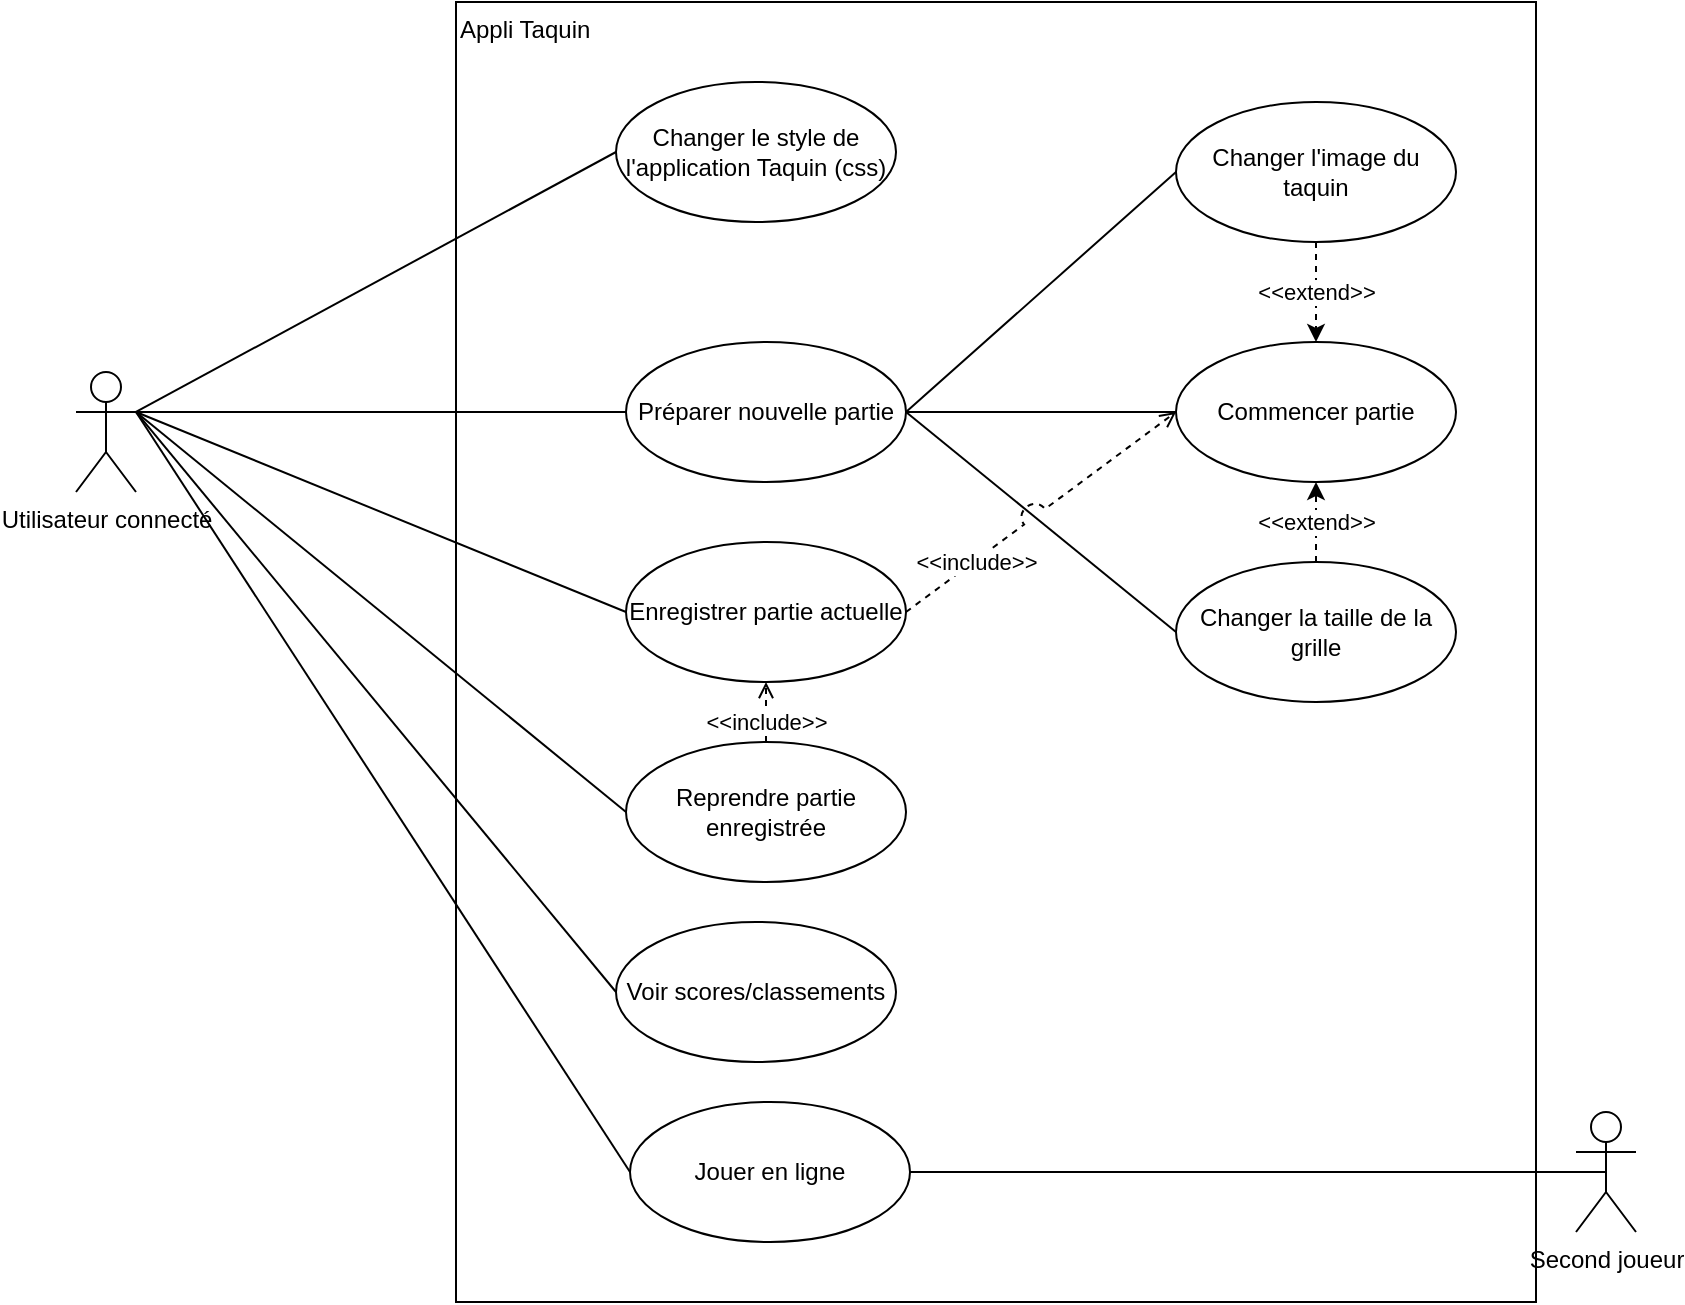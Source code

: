 <mxfile version="13.7.4" type="device"><diagram id="HtavSG9tKs9IYkskBHLj" name="Page-1"><mxGraphModel dx="868" dy="479" grid="1" gridSize="10" guides="1" tooltips="1" connect="1" arrows="1" fold="1" page="1" pageScale="1" pageWidth="827" pageHeight="1169" background="none" math="0" shadow="0"><root><mxCell id="0"/><mxCell id="1" parent="0"/><mxCell id="5iEE5CJu3XW8mEWYPceY-4" value="&lt;div&gt;Appli Taquin&lt;/div&gt;" style="html=1;align=left;verticalAlign=top;" parent="1" vertex="1"><mxGeometry x="280" y="370" width="540" height="650" as="geometry"/></mxCell><mxCell id="gWeK60J27i3HBwq5DXVA-22" style="rounded=0;orthogonalLoop=1;jettySize=auto;html=1;exitX=1;exitY=0.333;exitDx=0;exitDy=0;exitPerimeter=0;entryX=0;entryY=0.5;entryDx=0;entryDy=0;endArrow=none;endFill=0;" edge="1" parent="1" source="gWeK60J27i3HBwq5DXVA-1" target="gWeK60J27i3HBwq5DXVA-20"><mxGeometry relative="1" as="geometry"/></mxCell><mxCell id="gWeK60J27i3HBwq5DXVA-23" style="rounded=0;orthogonalLoop=1;jettySize=auto;html=1;exitX=1;exitY=0.5;exitDx=0;exitDy=0;entryX=0;entryY=0.5;entryDx=0;entryDy=0;endArrow=none;endFill=0;" edge="1" parent="1" source="gWeK60J27i3HBwq5DXVA-15" target="gWeK60J27i3HBwq5DXVA-19"><mxGeometry relative="1" as="geometry"/></mxCell><mxCell id="gWeK60J27i3HBwq5DXVA-24" style="rounded=0;orthogonalLoop=1;jettySize=auto;html=1;exitX=1;exitY=0.333;exitDx=0;exitDy=0;exitPerimeter=0;entryX=0;entryY=0.5;entryDx=0;entryDy=0;endArrow=none;endFill=0;" edge="1" parent="1" source="gWeK60J27i3HBwq5DXVA-1" target="gWeK60J27i3HBwq5DXVA-15"><mxGeometry relative="1" as="geometry"/></mxCell><mxCell id="gWeK60J27i3HBwq5DXVA-25" style="rounded=0;orthogonalLoop=1;jettySize=auto;html=1;exitX=1;exitY=0.333;exitDx=0;exitDy=0;exitPerimeter=0;entryX=0;entryY=0.5;entryDx=0;entryDy=0;endArrow=none;endFill=0;" edge="1" parent="1" source="gWeK60J27i3HBwq5DXVA-1" target="gWeK60J27i3HBwq5DXVA-16"><mxGeometry relative="1" as="geometry"/></mxCell><mxCell id="gWeK60J27i3HBwq5DXVA-26" style="rounded=0;orthogonalLoop=1;jettySize=auto;html=1;exitX=1;exitY=0.333;exitDx=0;exitDy=0;exitPerimeter=0;entryX=0;entryY=0.5;entryDx=0;entryDy=0;endArrow=none;endFill=0;" edge="1" parent="1" source="gWeK60J27i3HBwq5DXVA-1" target="gWeK60J27i3HBwq5DXVA-17"><mxGeometry relative="1" as="geometry"/></mxCell><mxCell id="gWeK60J27i3HBwq5DXVA-27" style="rounded=0;orthogonalLoop=1;jettySize=auto;html=1;exitX=1;exitY=0.333;exitDx=0;exitDy=0;exitPerimeter=0;entryX=0;entryY=0.5;entryDx=0;entryDy=0;endArrow=none;endFill=0;" edge="1" parent="1" source="gWeK60J27i3HBwq5DXVA-1" target="gWeK60J27i3HBwq5DXVA-18"><mxGeometry relative="1" as="geometry"/></mxCell><mxCell id="gWeK60J27i3HBwq5DXVA-1" value="Utilisateur connecté" style="shape=umlActor;verticalLabelPosition=bottom;verticalAlign=top;html=1;outlineConnect=0;" vertex="1" parent="1"><mxGeometry x="90" y="555" width="30" height="60" as="geometry"/></mxCell><mxCell id="gWeK60J27i3HBwq5DXVA-40" style="edgeStyle=none;rounded=0;orthogonalLoop=1;jettySize=auto;html=1;exitX=1;exitY=0.5;exitDx=0;exitDy=0;entryX=0;entryY=0.5;entryDx=0;entryDy=0;endArrow=none;endFill=0;targetPerimeterSpacing=6;" edge="1" parent="1" source="gWeK60J27i3HBwq5DXVA-15" target="gWeK60J27i3HBwq5DXVA-39"><mxGeometry relative="1" as="geometry"/></mxCell><mxCell id="gWeK60J27i3HBwq5DXVA-41" style="edgeStyle=none;rounded=0;orthogonalLoop=1;jettySize=auto;html=1;exitX=1;exitY=0.5;exitDx=0;exitDy=0;entryX=0;entryY=0.5;entryDx=0;entryDy=0;endArrow=none;endFill=0;targetPerimeterSpacing=6;" edge="1" parent="1" source="gWeK60J27i3HBwq5DXVA-15" target="gWeK60J27i3HBwq5DXVA-38"><mxGeometry relative="1" as="geometry"/></mxCell><mxCell id="gWeK60J27i3HBwq5DXVA-15" value="&lt;div&gt;Préparer nouvelle partie&lt;br&gt;&lt;/div&gt;" style="ellipse;whiteSpace=wrap;html=1;align=center;" vertex="1" parent="1"><mxGeometry x="365" y="540" width="140" height="70" as="geometry"/></mxCell><mxCell id="gWeK60J27i3HBwq5DXVA-29" value="&lt;div&gt;&amp;lt;&amp;lt;include&amp;gt;&amp;gt;&lt;/div&gt;" style="edgeStyle=none;rounded=0;orthogonalLoop=1;jettySize=auto;html=1;exitX=1;exitY=0.5;exitDx=0;exitDy=0;entryX=0;entryY=0.5;entryDx=0;entryDy=0;endArrow=open;endFill=0;dashed=1;jumpStyle=arc;jumpSize=13;" edge="1" parent="1" source="gWeK60J27i3HBwq5DXVA-16" target="gWeK60J27i3HBwq5DXVA-39"><mxGeometry x="-0.488" y="-1" relative="1" as="geometry"><mxPoint as="offset"/></mxGeometry></mxCell><mxCell id="gWeK60J27i3HBwq5DXVA-16" value="Enregistrer partie actuelle" style="ellipse;whiteSpace=wrap;html=1;align=center;" vertex="1" parent="1"><mxGeometry x="365" y="640" width="140" height="70" as="geometry"/></mxCell><mxCell id="gWeK60J27i3HBwq5DXVA-30" value="&amp;lt;&amp;lt;include&amp;gt;&amp;gt;" style="edgeStyle=none;rounded=0;orthogonalLoop=1;jettySize=auto;html=1;exitX=0.5;exitY=0;exitDx=0;exitDy=0;entryX=0.5;entryY=1;entryDx=0;entryDy=0;dashed=1;endArrow=open;endFill=0;" edge="1" parent="1" source="gWeK60J27i3HBwq5DXVA-17" target="gWeK60J27i3HBwq5DXVA-16"><mxGeometry x="-0.333" relative="1" as="geometry"><mxPoint as="offset"/></mxGeometry></mxCell><mxCell id="gWeK60J27i3HBwq5DXVA-17" value="Reprendre partie enregistrée" style="ellipse;whiteSpace=wrap;html=1;align=center;" vertex="1" parent="1"><mxGeometry x="365" y="740" width="140" height="70" as="geometry"/></mxCell><mxCell id="gWeK60J27i3HBwq5DXVA-18" value="Voir scores/classements" style="ellipse;whiteSpace=wrap;html=1;align=center;" vertex="1" parent="1"><mxGeometry x="360" y="830" width="140" height="70" as="geometry"/></mxCell><mxCell id="gWeK60J27i3HBwq5DXVA-43" value="&amp;lt;&amp;lt;extend&amp;gt;&amp;gt;" style="edgeStyle=none;rounded=0;jumpStyle=arc;jumpSize=13;orthogonalLoop=1;jettySize=auto;html=1;exitX=0.5;exitY=1;exitDx=0;exitDy=0;entryX=0.5;entryY=0;entryDx=0;entryDy=0;dashed=1;endArrow=classic;endFill=1;targetPerimeterSpacing=6;" edge="1" parent="1" source="gWeK60J27i3HBwq5DXVA-19" target="gWeK60J27i3HBwq5DXVA-39"><mxGeometry relative="1" as="geometry"/></mxCell><mxCell id="gWeK60J27i3HBwq5DXVA-19" value="Changer l'image du taquin" style="ellipse;whiteSpace=wrap;html=1;align=center;" vertex="1" parent="1"><mxGeometry x="640" y="420" width="140" height="70" as="geometry"/></mxCell><mxCell id="gWeK60J27i3HBwq5DXVA-20" value="Changer le style de l'application Taquin (css)" style="ellipse;whiteSpace=wrap;html=1;align=center;" vertex="1" parent="1"><mxGeometry x="360" y="410" width="140" height="70" as="geometry"/></mxCell><mxCell id="gWeK60J27i3HBwq5DXVA-35" style="edgeStyle=none;rounded=0;orthogonalLoop=1;jettySize=auto;html=1;exitX=0;exitY=0.5;exitDx=0;exitDy=0;entryX=1;entryY=0.333;entryDx=0;entryDy=0;entryPerimeter=0;endArrow=none;endFill=0;targetPerimeterSpacing=6;" edge="1" parent="1" source="gWeK60J27i3HBwq5DXVA-34" target="gWeK60J27i3HBwq5DXVA-1"><mxGeometry relative="1" as="geometry"/></mxCell><mxCell id="gWeK60J27i3HBwq5DXVA-34" value="Jouer en ligne" style="ellipse;whiteSpace=wrap;html=1;align=center;" vertex="1" parent="1"><mxGeometry x="367" y="920" width="140" height="70" as="geometry"/></mxCell><mxCell id="gWeK60J27i3HBwq5DXVA-37" style="edgeStyle=none;rounded=0;orthogonalLoop=1;jettySize=auto;html=1;exitX=0.5;exitY=0.5;exitDx=0;exitDy=0;exitPerimeter=0;entryX=1;entryY=0.5;entryDx=0;entryDy=0;endArrow=none;endFill=0;targetPerimeterSpacing=6;" edge="1" parent="1" source="gWeK60J27i3HBwq5DXVA-36" target="gWeK60J27i3HBwq5DXVA-34"><mxGeometry relative="1" as="geometry"/></mxCell><mxCell id="gWeK60J27i3HBwq5DXVA-36" value="&lt;div&gt;Second joueur&lt;/div&gt;" style="shape=umlActor;verticalLabelPosition=bottom;verticalAlign=top;html=1;align=center;" vertex="1" parent="1"><mxGeometry x="840" y="925" width="30" height="60" as="geometry"/></mxCell><mxCell id="gWeK60J27i3HBwq5DXVA-42" value="&amp;lt;&amp;lt;extend&amp;gt;&amp;gt;" style="edgeStyle=none;rounded=0;jumpStyle=arc;jumpSize=13;orthogonalLoop=1;jettySize=auto;html=1;exitX=0.5;exitY=0;exitDx=0;exitDy=0;entryX=0.5;entryY=1;entryDx=0;entryDy=0;endArrow=classic;endFill=1;targetPerimeterSpacing=6;dashed=1;" edge="1" parent="1" source="gWeK60J27i3HBwq5DXVA-38" target="gWeK60J27i3HBwq5DXVA-39"><mxGeometry relative="1" as="geometry"/></mxCell><mxCell id="gWeK60J27i3HBwq5DXVA-38" value="Changer la taille de la grille" style="ellipse;whiteSpace=wrap;html=1;align=center;" vertex="1" parent="1"><mxGeometry x="640" y="650" width="140" height="70" as="geometry"/></mxCell><mxCell id="gWeK60J27i3HBwq5DXVA-39" value="Commencer partie" style="ellipse;whiteSpace=wrap;html=1;align=center;" vertex="1" parent="1"><mxGeometry x="640" y="540" width="140" height="70" as="geometry"/></mxCell></root></mxGraphModel></diagram></mxfile>